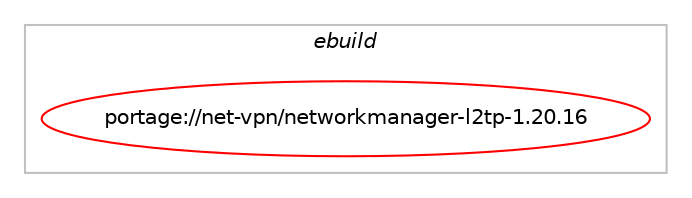 digraph prolog {

# *************
# Graph options
# *************

newrank=true;
concentrate=true;
compound=true;
graph [rankdir=LR,fontname=Helvetica,fontsize=10,ranksep=1.5];#, ranksep=2.5, nodesep=0.2];
edge  [arrowhead=vee];
node  [fontname=Helvetica,fontsize=10];

# **********
# The ebuild
# **********

subgraph cluster_leftcol {
color=gray;
label=<<i>ebuild</i>>;
id [label="portage://net-vpn/networkmanager-l2tp-1.20.16", color=red, width=4, href="../net-vpn/networkmanager-l2tp-1.20.16.svg"];
}

# ****************
# The dependencies
# ****************

subgraph cluster_midcol {
color=gray;
label=<<i>dependencies</i>>;
subgraph cluster_compile {
fillcolor="#eeeeee";
style=filled;
label=<<i>compile</i>>;
# *** BEGIN UNKNOWN DEPENDENCY TYPE (TODO) ***
# id -> equal(any_of_group([package_dependency(portage://net-vpn/networkmanager-l2tp-1.20.16,install,no,net-vpn,strongswan,none,[,,],[],[]),package_dependency(portage://net-vpn/networkmanager-l2tp-1.20.16,install,no,net-vpn,libreswan,none,[,,],[],[])]))
# *** END UNKNOWN DEPENDENCY TYPE (TODO) ***

# *** BEGIN UNKNOWN DEPENDENCY TYPE (TODO) ***
# id -> equal(use_conditional_group(positive,gtk,portage://net-vpn/networkmanager-l2tp-1.20.16,[package_dependency(portage://net-vpn/networkmanager-l2tp-1.20.16,install,no,app-crypt,libsecret,none,[,,],[],[]),package_dependency(portage://net-vpn/networkmanager-l2tp-1.20.16,install,no,gnome-extra,nm-applet,none,[,,],[],[]),package_dependency(portage://net-vpn/networkmanager-l2tp-1.20.16,install,no,media-libs,harfbuzz,none,[,,],any_same_slot,[]),package_dependency(portage://net-vpn/networkmanager-l2tp-1.20.16,install,no,net-libs,libnma,none,[,,],[],[]),package_dependency(portage://net-vpn/networkmanager-l2tp-1.20.16,install,no,x11-libs,cairo,none,[,,],[],[]),package_dependency(portage://net-vpn/networkmanager-l2tp-1.20.16,install,no,x11-libs,gdk-pixbuf,none,[,,],[slot(2)],[]),package_dependency(portage://net-vpn/networkmanager-l2tp-1.20.16,install,no,x11-libs,gtk+,none,[,,],[slot(3)],[]),package_dependency(portage://net-vpn/networkmanager-l2tp-1.20.16,install,no,x11-libs,pango,none,[,,],[],[])]))
# *** END UNKNOWN DEPENDENCY TYPE (TODO) ***

# *** BEGIN UNKNOWN DEPENDENCY TYPE (TODO) ***
# id -> equal(package_dependency(portage://net-vpn/networkmanager-l2tp-1.20.16,install,no,dev-libs,glib,none,[,,],[slot(2)],[]))
# *** END UNKNOWN DEPENDENCY TYPE (TODO) ***

# *** BEGIN UNKNOWN DEPENDENCY TYPE (TODO) ***
# id -> equal(package_dependency(portage://net-vpn/networkmanager-l2tp-1.20.16,install,no,dev-libs,nspr,none,[,,],[],[]))
# *** END UNKNOWN DEPENDENCY TYPE (TODO) ***

# *** BEGIN UNKNOWN DEPENDENCY TYPE (TODO) ***
# id -> equal(package_dependency(portage://net-vpn/networkmanager-l2tp-1.20.16,install,no,dev-libs,nss,none,[,,],[],[]))
# *** END UNKNOWN DEPENDENCY TYPE (TODO) ***

# *** BEGIN UNKNOWN DEPENDENCY TYPE (TODO) ***
# id -> equal(package_dependency(portage://net-vpn/networkmanager-l2tp-1.20.16,install,no,dev-libs,openssl,none,[,,],any_same_slot,[]))
# *** END UNKNOWN DEPENDENCY TYPE (TODO) ***

# *** BEGIN UNKNOWN DEPENDENCY TYPE (TODO) ***
# id -> equal(package_dependency(portage://net-vpn/networkmanager-l2tp-1.20.16,install,no,net-dialup,ppp,none,[,,],any_same_slot,[use(enable(eap-tls),positive)]))
# *** END UNKNOWN DEPENDENCY TYPE (TODO) ***

# *** BEGIN UNKNOWN DEPENDENCY TYPE (TODO) ***
# id -> equal(package_dependency(portage://net-vpn/networkmanager-l2tp-1.20.16,install,no,net-dialup,xl2tpd,none,[,,],[],[]))
# *** END UNKNOWN DEPENDENCY TYPE (TODO) ***

# *** BEGIN UNKNOWN DEPENDENCY TYPE (TODO) ***
# id -> equal(package_dependency(portage://net-vpn/networkmanager-l2tp-1.20.16,install,no,net-misc,networkmanager,greaterequal,[1.20,,,1.20],[],[use(enable(ppp),none)]))
# *** END UNKNOWN DEPENDENCY TYPE (TODO) ***

# *** BEGIN UNKNOWN DEPENDENCY TYPE (TODO) ***
# id -> equal(package_dependency(portage://net-vpn/networkmanager-l2tp-1.20.16,install,no,x11-base,xorg-proto,none,[,,],[],[]))
# *** END UNKNOWN DEPENDENCY TYPE (TODO) ***

}
subgraph cluster_compileandrun {
fillcolor="#eeeeee";
style=filled;
label=<<i>compile and run</i>>;
}
subgraph cluster_run {
fillcolor="#eeeeee";
style=filled;
label=<<i>run</i>>;
# *** BEGIN UNKNOWN DEPENDENCY TYPE (TODO) ***
# id -> equal(any_of_group([package_dependency(portage://net-vpn/networkmanager-l2tp-1.20.16,run,no,net-vpn,strongswan,none,[,,],[],[]),package_dependency(portage://net-vpn/networkmanager-l2tp-1.20.16,run,no,net-vpn,libreswan,none,[,,],[],[])]))
# *** END UNKNOWN DEPENDENCY TYPE (TODO) ***

# *** BEGIN UNKNOWN DEPENDENCY TYPE (TODO) ***
# id -> equal(use_conditional_group(positive,gtk,portage://net-vpn/networkmanager-l2tp-1.20.16,[package_dependency(portage://net-vpn/networkmanager-l2tp-1.20.16,run,no,app-crypt,libsecret,none,[,,],[],[]),package_dependency(portage://net-vpn/networkmanager-l2tp-1.20.16,run,no,gnome-extra,nm-applet,none,[,,],[],[]),package_dependency(portage://net-vpn/networkmanager-l2tp-1.20.16,run,no,media-libs,harfbuzz,none,[,,],any_same_slot,[]),package_dependency(portage://net-vpn/networkmanager-l2tp-1.20.16,run,no,net-libs,libnma,none,[,,],[],[]),package_dependency(portage://net-vpn/networkmanager-l2tp-1.20.16,run,no,x11-libs,cairo,none,[,,],[],[]),package_dependency(portage://net-vpn/networkmanager-l2tp-1.20.16,run,no,x11-libs,gdk-pixbuf,none,[,,],[slot(2)],[]),package_dependency(portage://net-vpn/networkmanager-l2tp-1.20.16,run,no,x11-libs,gtk+,none,[,,],[slot(3)],[]),package_dependency(portage://net-vpn/networkmanager-l2tp-1.20.16,run,no,x11-libs,pango,none,[,,],[],[])]))
# *** END UNKNOWN DEPENDENCY TYPE (TODO) ***

# *** BEGIN UNKNOWN DEPENDENCY TYPE (TODO) ***
# id -> equal(package_dependency(portage://net-vpn/networkmanager-l2tp-1.20.16,run,no,dev-libs,dbus-glib,none,[,,],[],[]))
# *** END UNKNOWN DEPENDENCY TYPE (TODO) ***

# *** BEGIN UNKNOWN DEPENDENCY TYPE (TODO) ***
# id -> equal(package_dependency(portage://net-vpn/networkmanager-l2tp-1.20.16,run,no,dev-libs,glib,none,[,,],[slot(2)],[]))
# *** END UNKNOWN DEPENDENCY TYPE (TODO) ***

# *** BEGIN UNKNOWN DEPENDENCY TYPE (TODO) ***
# id -> equal(package_dependency(portage://net-vpn/networkmanager-l2tp-1.20.16,run,no,dev-libs,nspr,none,[,,],[],[]))
# *** END UNKNOWN DEPENDENCY TYPE (TODO) ***

# *** BEGIN UNKNOWN DEPENDENCY TYPE (TODO) ***
# id -> equal(package_dependency(portage://net-vpn/networkmanager-l2tp-1.20.16,run,no,dev-libs,nss,none,[,,],[],[]))
# *** END UNKNOWN DEPENDENCY TYPE (TODO) ***

# *** BEGIN UNKNOWN DEPENDENCY TYPE (TODO) ***
# id -> equal(package_dependency(portage://net-vpn/networkmanager-l2tp-1.20.16,run,no,dev-libs,openssl,none,[,,],any_same_slot,[]))
# *** END UNKNOWN DEPENDENCY TYPE (TODO) ***

# *** BEGIN UNKNOWN DEPENDENCY TYPE (TODO) ***
# id -> equal(package_dependency(portage://net-vpn/networkmanager-l2tp-1.20.16,run,no,net-dialup,ppp,none,[,,],any_same_slot,[use(enable(eap-tls),positive)]))
# *** END UNKNOWN DEPENDENCY TYPE (TODO) ***

# *** BEGIN UNKNOWN DEPENDENCY TYPE (TODO) ***
# id -> equal(package_dependency(portage://net-vpn/networkmanager-l2tp-1.20.16,run,no,net-dialup,xl2tpd,none,[,,],[],[]))
# *** END UNKNOWN DEPENDENCY TYPE (TODO) ***

# *** BEGIN UNKNOWN DEPENDENCY TYPE (TODO) ***
# id -> equal(package_dependency(portage://net-vpn/networkmanager-l2tp-1.20.16,run,no,net-misc,networkmanager,greaterequal,[1.20,,,1.20],[],[use(enable(ppp),none)]))
# *** END UNKNOWN DEPENDENCY TYPE (TODO) ***

}
}

# **************
# The candidates
# **************

subgraph cluster_choices {
rank=same;
color=gray;
label=<<i>candidates</i>>;

}

}

